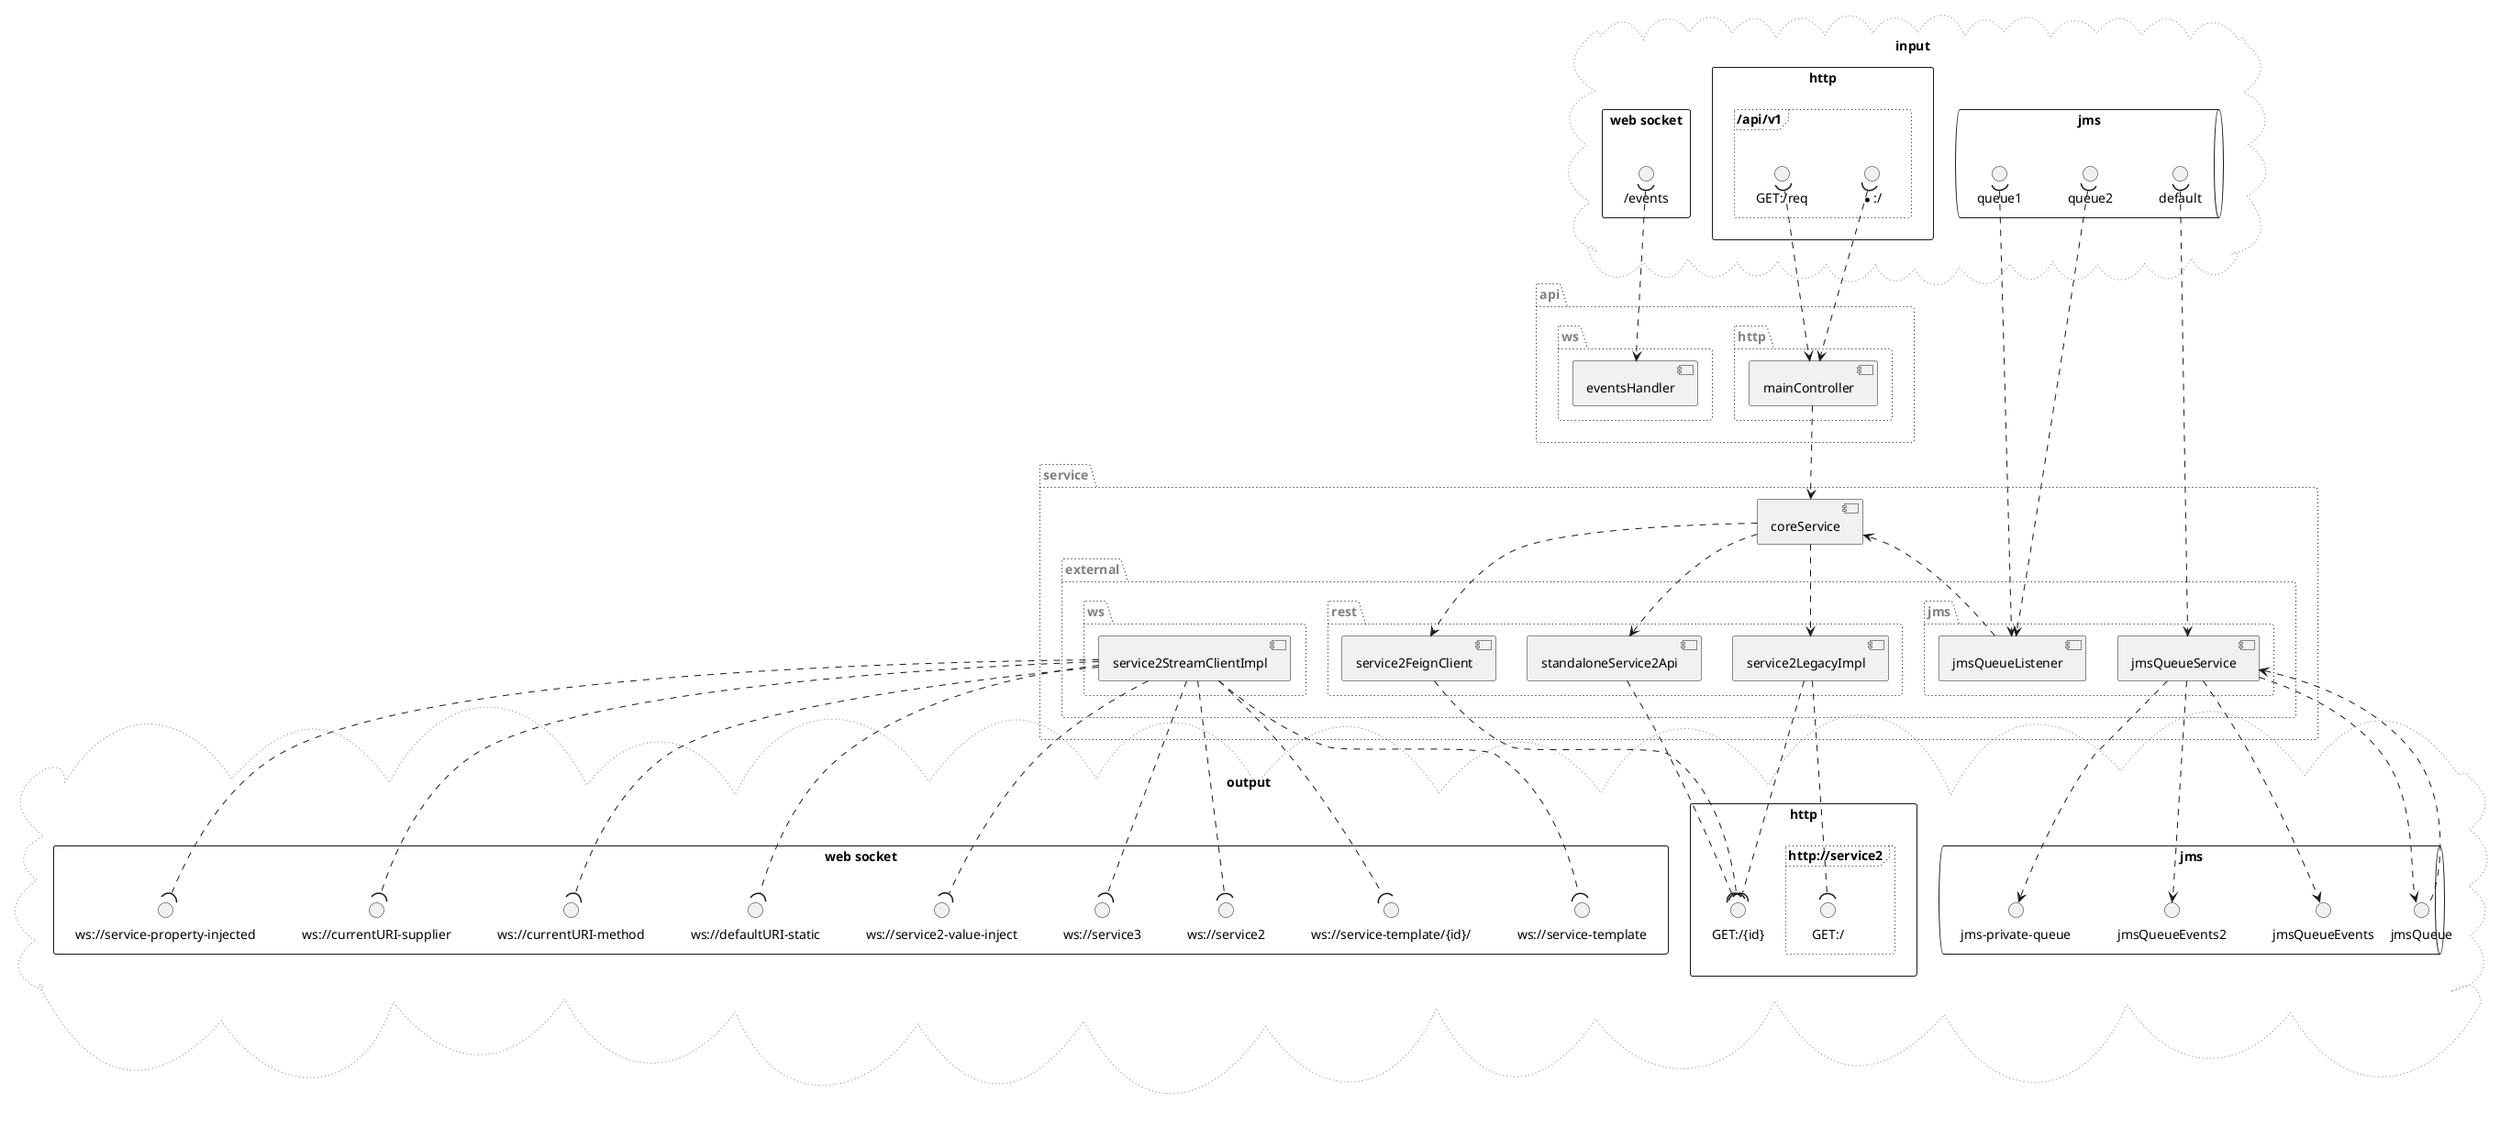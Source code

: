 @startuml
package "api" as api #line.dotted;text:gray {
  package "http" as api.http #line.dotted;text:gray {
    [mainController] as mainController
  }
  package "ws" as api.ws #line.dotted;text:gray {
    [eventsHandler] as eventsHandler
  }
}
package "service" as service #line.dotted;text:gray {
  [coreService] as coreService
  package "external" as service.external #line.dotted;text:gray {
    package "jms" as service.external.jms #line.dotted;text:gray {
      [jmsQueueListener] as jmsQueueListener
      [jmsQueueService] as jmsQueueService
    }
    package "rest" as service.external.rest #line.dotted;text:gray {
      [service2LegacyImpl] as service2LegacyImpl
      [standaloneService2Api] as standaloneService2Api
      [service2FeignClient] as service2FeignClient
    }
    package "ws" as service.external.ws #line.dotted;text:gray {
      [service2StreamClientImpl] as service2StreamClientImpl
    }
  }
}
mainController ..> coreService
coreService ..> service2FeignClient
coreService ..> service2LegacyImpl
coreService ..> standaloneService2Api
jmsQueueListener ..> coreService
cloud "input" as input #line.dotted;line:gray; {
  rectangle "http" as input.http {
    frame "/api/v1" #line.dotted; {
      interface "*:/" as in.http...
      in.http... )..> mainController
      interface "GET:/req" as in.http.GET..req
      in.http.GET..req )..> mainController
    }
  }
  rectangle "web socket" as input.websocket {
    interface "/events" as in.ws..events
    in.ws..events )..> eventsHandler
  }
  queue "jms" as input.jms {
    interface "queue1" as in.jms.queue1
    in.jms.queue1 )..> jmsQueueListener
    interface "queue2" as in.jms.queue2
    in.jms.queue2 )..> jmsQueueListener
    interface "default" as in.jms.default
    in.jms.default )..> jmsQueueService
  }
}
cloud "output" as output #line.dotted;line:gray; {
  rectangle "http" as output.http {
    interface "GET:/{id}" as out.http.GET..id
    standaloneService2Api ..( out.http.GET..id
    service2FeignClient ..( out.http.GET..id
    frame "http://service2" #line.dotted; {
      interface "GET:/" as out.http.GET..
      service2LegacyImpl ..( out.http.GET..
      service2LegacyImpl ..( out.http.GET..id
    }
  }
  rectangle "web socket" as output.websocket {
    interface "ws://service-template" as out.ws.ws...service.template
    service2StreamClientImpl ..( out.ws.ws...service.template
    interface "ws://service-template/{id}/" as out.ws.ws...service.template.id.
    service2StreamClientImpl ..( out.ws.ws...service.template.id.
    interface "ws://service2" as out.ws.ws...service2
    service2StreamClientImpl ..( out.ws.ws...service2
    interface "ws://service3" as out.ws.ws...service3
    service2StreamClientImpl ..( out.ws.ws...service3
    interface "ws://service2-value-inject" as out.ws.ws...service2.value.inject
    service2StreamClientImpl ..( out.ws.ws...service2.value.inject
    interface "ws://defaultURI-static" as out.ws.ws...defaultURI.static
    service2StreamClientImpl ..( out.ws.ws...defaultURI.static
    interface "ws://currentURI-method" as out.ws.ws...currentURI.method
    service2StreamClientImpl ..( out.ws.ws...currentURI.method
    interface "ws://currentURI-supplier" as out.ws.ws...currentURI.supplier
    service2StreamClientImpl ..( out.ws.ws...currentURI.supplier
    interface "ws://service-property-injected" as out.ws.ws...service.property.injected
    service2StreamClientImpl ..( out.ws.ws...service.property.injected
  }
  queue "jms" as output.jms {
    interface "jmsQueue" as outIn.jms.jmsQueue
    jmsQueueService ..> outIn.jms.jmsQueue
    jmsQueueService <.. outIn.jms.jmsQueue
    interface "jmsQueueEvents" as out.jms.jmsQueueEvents
    jmsQueueService ..> out.jms.jmsQueueEvents
    interface "jmsQueueEvents2" as out.jms.jmsQueueEvents2
    jmsQueueService ..> out.jms.jmsQueueEvents2
    interface "jms-private-queue" as out.jms.jms.private.queue
    jmsQueueService ..> out.jms.jms.private.queue
  }
}
@enduml
